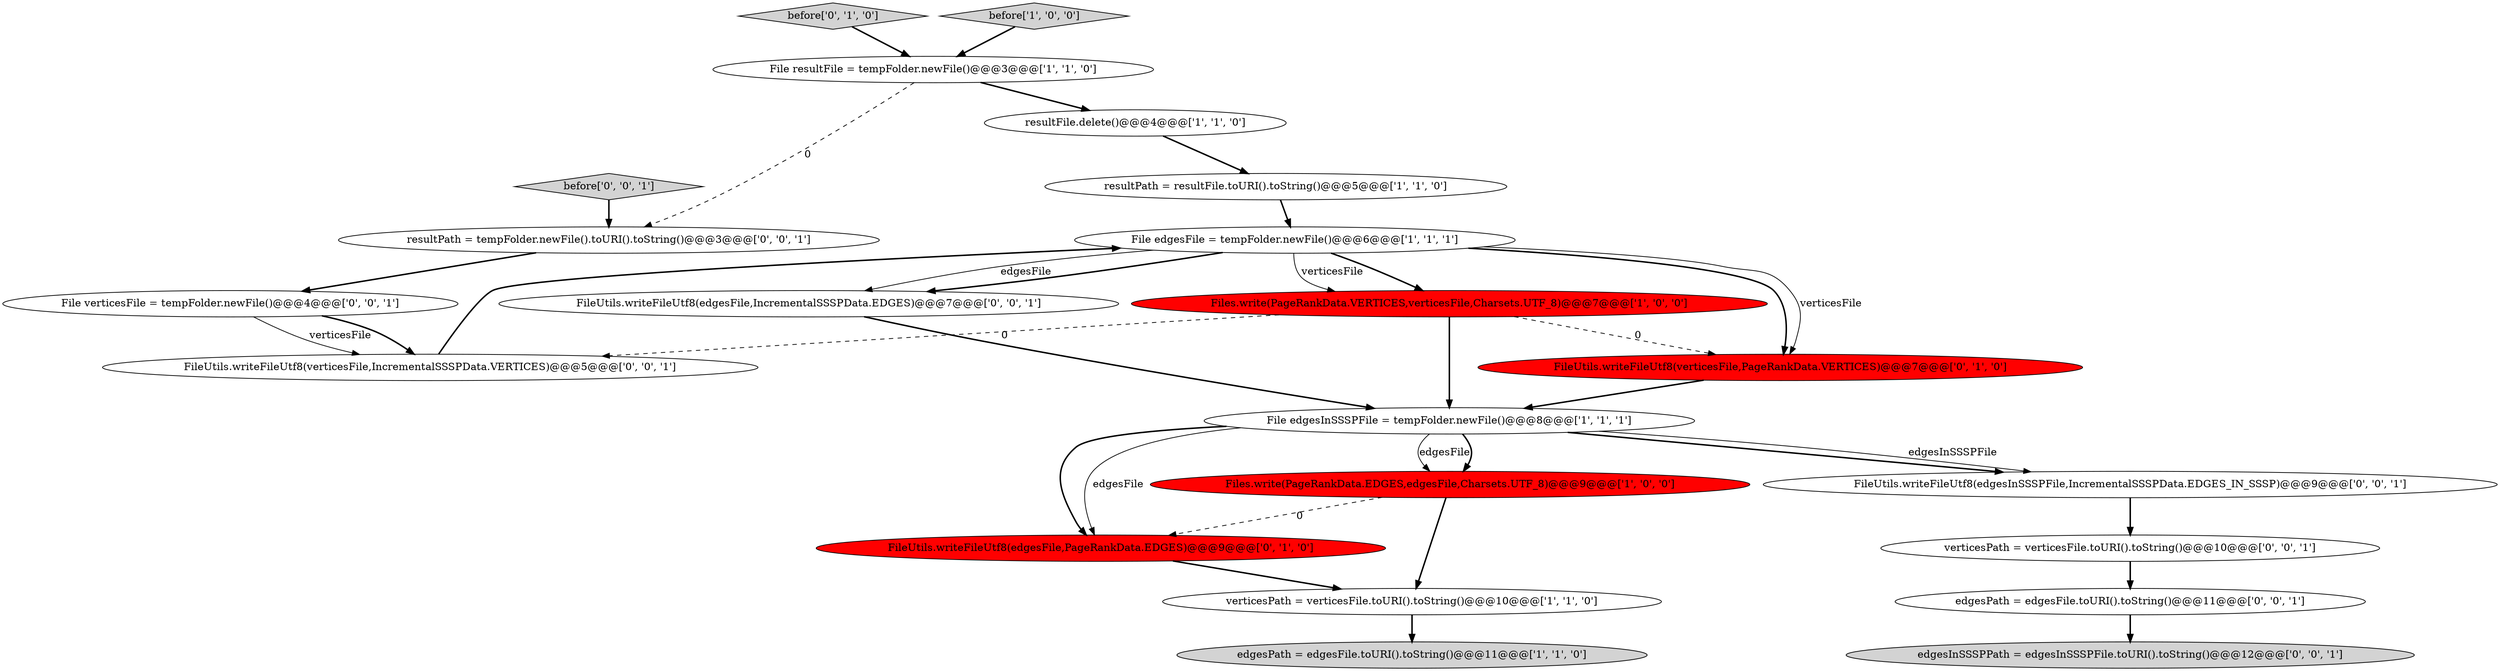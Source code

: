 digraph {
4 [style = filled, label = "File resultFile = tempFolder.newFile()@@@3@@@['1', '1', '0']", fillcolor = white, shape = ellipse image = "AAA0AAABBB1BBB"];
16 [style = filled, label = "before['0', '0', '1']", fillcolor = lightgray, shape = diamond image = "AAA0AAABBB3BBB"];
15 [style = filled, label = "edgesInSSSPPath = edgesInSSSPFile.toURI().toString()@@@12@@@['0', '0', '1']", fillcolor = lightgray, shape = ellipse image = "AAA0AAABBB3BBB"];
5 [style = filled, label = "resultFile.delete()@@@4@@@['1', '1', '0']", fillcolor = white, shape = ellipse image = "AAA0AAABBB1BBB"];
1 [style = filled, label = "Files.write(PageRankData.EDGES,edgesFile,Charsets.UTF_8)@@@9@@@['1', '0', '0']", fillcolor = red, shape = ellipse image = "AAA1AAABBB1BBB"];
12 [style = filled, label = "before['0', '1', '0']", fillcolor = lightgray, shape = diamond image = "AAA0AAABBB2BBB"];
13 [style = filled, label = "edgesPath = edgesFile.toURI().toString()@@@11@@@['0', '0', '1']", fillcolor = white, shape = ellipse image = "AAA0AAABBB3BBB"];
14 [style = filled, label = "FileUtils.writeFileUtf8(edgesFile,IncrementalSSSPData.EDGES)@@@7@@@['0', '0', '1']", fillcolor = white, shape = ellipse image = "AAA0AAABBB3BBB"];
17 [style = filled, label = "File verticesFile = tempFolder.newFile()@@@4@@@['0', '0', '1']", fillcolor = white, shape = ellipse image = "AAA0AAABBB3BBB"];
11 [style = filled, label = "FileUtils.writeFileUtf8(verticesFile,PageRankData.VERTICES)@@@7@@@['0', '1', '0']", fillcolor = red, shape = ellipse image = "AAA1AAABBB2BBB"];
0 [style = filled, label = "resultPath = resultFile.toURI().toString()@@@5@@@['1', '1', '0']", fillcolor = white, shape = ellipse image = "AAA0AAABBB1BBB"];
2 [style = filled, label = "Files.write(PageRankData.VERTICES,verticesFile,Charsets.UTF_8)@@@7@@@['1', '0', '0']", fillcolor = red, shape = ellipse image = "AAA1AAABBB1BBB"];
18 [style = filled, label = "FileUtils.writeFileUtf8(verticesFile,IncrementalSSSPData.VERTICES)@@@5@@@['0', '0', '1']", fillcolor = white, shape = ellipse image = "AAA0AAABBB3BBB"];
9 [style = filled, label = "File edgesFile = tempFolder.newFile()@@@6@@@['1', '1', '1']", fillcolor = white, shape = ellipse image = "AAA0AAABBB1BBB"];
19 [style = filled, label = "verticesPath = verticesFile.toURI().toString()@@@10@@@['0', '0', '1']", fillcolor = white, shape = ellipse image = "AAA0AAABBB3BBB"];
21 [style = filled, label = "resultPath = tempFolder.newFile().toURI().toString()@@@3@@@['0', '0', '1']", fillcolor = white, shape = ellipse image = "AAA0AAABBB3BBB"];
6 [style = filled, label = "verticesPath = verticesFile.toURI().toString()@@@10@@@['1', '1', '0']", fillcolor = white, shape = ellipse image = "AAA0AAABBB1BBB"];
7 [style = filled, label = "edgesPath = edgesFile.toURI().toString()@@@11@@@['1', '1', '0']", fillcolor = lightgray, shape = ellipse image = "AAA0AAABBB1BBB"];
3 [style = filled, label = "before['1', '0', '0']", fillcolor = lightgray, shape = diamond image = "AAA0AAABBB1BBB"];
8 [style = filled, label = "File edgesInSSSPFile = tempFolder.newFile()@@@8@@@['1', '1', '1']", fillcolor = white, shape = ellipse image = "AAA0AAABBB1BBB"];
20 [style = filled, label = "FileUtils.writeFileUtf8(edgesInSSSPFile,IncrementalSSSPData.EDGES_IN_SSSP)@@@9@@@['0', '0', '1']", fillcolor = white, shape = ellipse image = "AAA0AAABBB3BBB"];
10 [style = filled, label = "FileUtils.writeFileUtf8(edgesFile,PageRankData.EDGES)@@@9@@@['0', '1', '0']", fillcolor = red, shape = ellipse image = "AAA1AAABBB2BBB"];
8->10 [style = bold, label=""];
0->9 [style = bold, label=""];
9->11 [style = bold, label=""];
9->2 [style = bold, label=""];
8->10 [style = solid, label="edgesFile"];
9->14 [style = solid, label="edgesFile"];
9->2 [style = solid, label="verticesFile"];
17->18 [style = solid, label="verticesFile"];
1->10 [style = dashed, label="0"];
4->21 [style = dashed, label="0"];
3->4 [style = bold, label=""];
10->6 [style = bold, label=""];
8->1 [style = solid, label="edgesFile"];
8->1 [style = bold, label=""];
1->6 [style = bold, label=""];
8->20 [style = bold, label=""];
19->13 [style = bold, label=""];
5->0 [style = bold, label=""];
12->4 [style = bold, label=""];
16->21 [style = bold, label=""];
18->9 [style = bold, label=""];
9->14 [style = bold, label=""];
2->18 [style = dashed, label="0"];
11->8 [style = bold, label=""];
9->11 [style = solid, label="verticesFile"];
2->11 [style = dashed, label="0"];
14->8 [style = bold, label=""];
13->15 [style = bold, label=""];
6->7 [style = bold, label=""];
20->19 [style = bold, label=""];
4->5 [style = bold, label=""];
21->17 [style = bold, label=""];
8->20 [style = solid, label="edgesInSSSPFile"];
17->18 [style = bold, label=""];
2->8 [style = bold, label=""];
}
